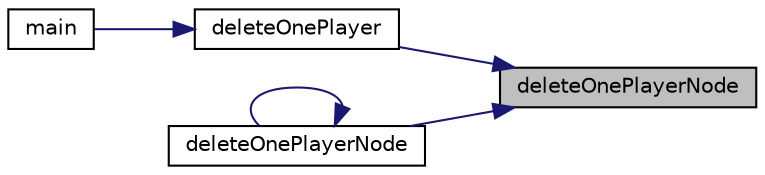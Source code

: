 digraph "deleteOnePlayerNode"
{
 // LATEX_PDF_SIZE
  edge [fontname="Helvetica",fontsize="10",labelfontname="Helvetica",labelfontsize="10"];
  node [fontname="Helvetica",fontsize="10",shape=record];
  rankdir="RL";
  Node1 [label="deleteOnePlayerNode",height=0.2,width=0.4,color="black", fillcolor="grey75", style="filled", fontcolor="black",tooltip="Ta funkcja usuwa gracza o podanym numerze."];
  Node1 -> Node2 [dir="back",color="midnightblue",fontsize="10",style="solid",fontname="Helvetica"];
  Node2 [label="deleteOnePlayer",height=0.2,width=0.4,color="black", fillcolor="white", style="filled",URL="$functions_8h.html#a0d83367b7b2c4ba5d662e29491c6d673",tooltip="Ta funkcja usowa jednego wybranego gracza z listy."];
  Node2 -> Node3 [dir="back",color="midnightblue",fontsize="10",style="solid",fontname="Helvetica"];
  Node3 [label="main",height=0.2,width=0.4,color="black", fillcolor="white", style="filled",URL="$main_8c.html#ae66f6b31b5ad750f1fe042a706a4e3d4",tooltip=" "];
  Node1 -> Node4 [dir="back",color="midnightblue",fontsize="10",style="solid",fontname="Helvetica"];
  Node4 [label="deleteOnePlayerNode",height=0.2,width=0.4,color="black", fillcolor="white", style="filled",URL="$player__functions_8h.html#af607037447290eabd63de98c5be63ff3",tooltip="Ta funkcja usuwa gracza o podanym numerze."];
  Node4 -> Node4 [dir="back",color="midnightblue",fontsize="10",style="solid",fontname="Helvetica"];
}
